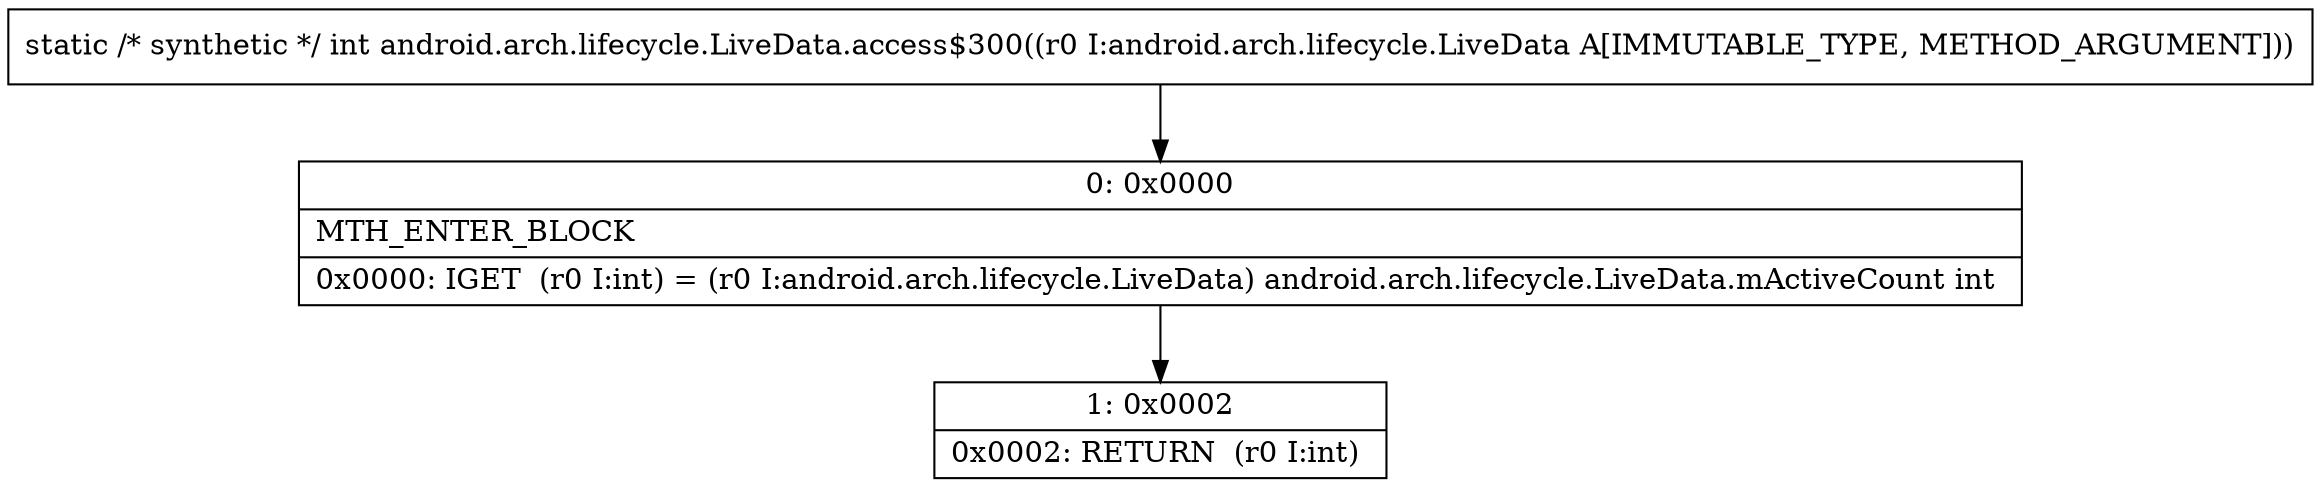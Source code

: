 digraph "CFG forandroid.arch.lifecycle.LiveData.access$300(Landroid\/arch\/lifecycle\/LiveData;)I" {
Node_0 [shape=record,label="{0\:\ 0x0000|MTH_ENTER_BLOCK\l|0x0000: IGET  (r0 I:int) = (r0 I:android.arch.lifecycle.LiveData) android.arch.lifecycle.LiveData.mActiveCount int \l}"];
Node_1 [shape=record,label="{1\:\ 0x0002|0x0002: RETURN  (r0 I:int) \l}"];
MethodNode[shape=record,label="{static \/* synthetic *\/ int android.arch.lifecycle.LiveData.access$300((r0 I:android.arch.lifecycle.LiveData A[IMMUTABLE_TYPE, METHOD_ARGUMENT])) }"];
MethodNode -> Node_0;
Node_0 -> Node_1;
}

